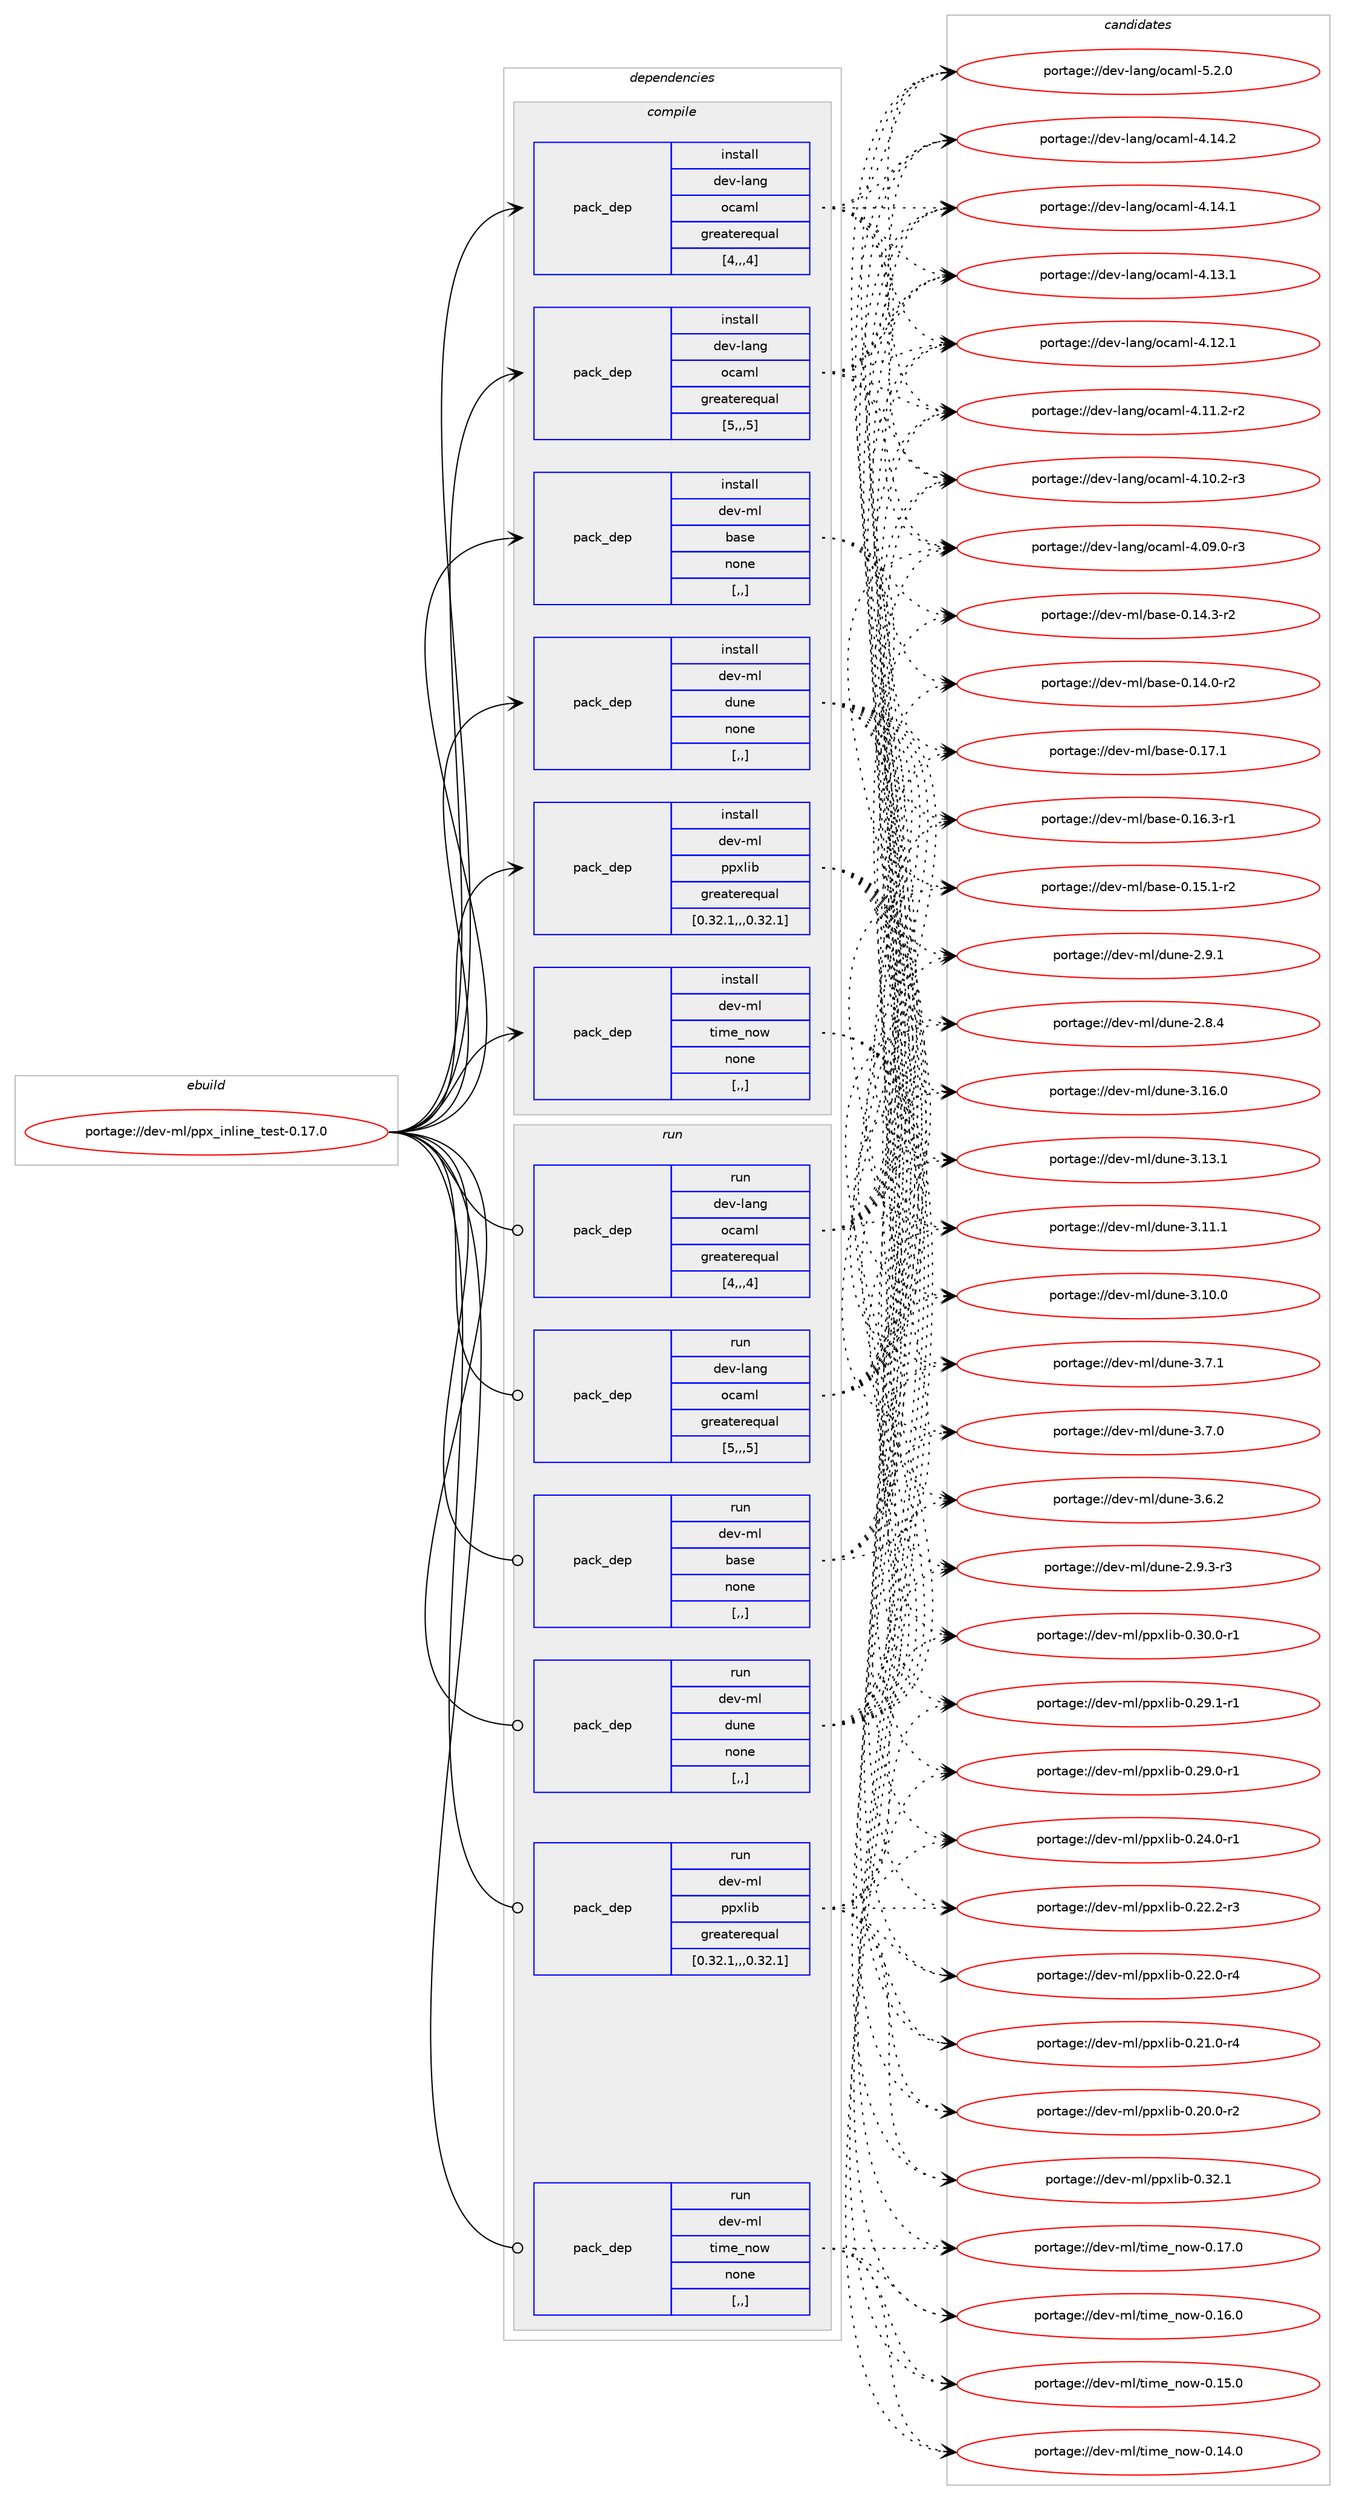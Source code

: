 digraph prolog {

# *************
# Graph options
# *************

newrank=true;
concentrate=true;
compound=true;
graph [rankdir=LR,fontname=Helvetica,fontsize=10,ranksep=1.5];#, ranksep=2.5, nodesep=0.2];
edge  [arrowhead=vee];
node  [fontname=Helvetica,fontsize=10];

# **********
# The ebuild
# **********

subgraph cluster_leftcol {
color=gray;
label=<<i>ebuild</i>>;
id [label="portage://dev-ml/ppx_inline_test-0.17.0", color=red, width=4, href="../dev-ml/ppx_inline_test-0.17.0.svg"];
}

# ****************
# The dependencies
# ****************

subgraph cluster_midcol {
color=gray;
label=<<i>dependencies</i>>;
subgraph cluster_compile {
fillcolor="#eeeeee";
style=filled;
label=<<i>compile</i>>;
subgraph pack92288 {
dependency123264 [label=<<TABLE BORDER="0" CELLBORDER="1" CELLSPACING="0" CELLPADDING="4" WIDTH="220"><TR><TD ROWSPAN="6" CELLPADDING="30">pack_dep</TD></TR><TR><TD WIDTH="110">install</TD></TR><TR><TD>dev-lang</TD></TR><TR><TD>ocaml</TD></TR><TR><TD>greaterequal</TD></TR><TR><TD>[4,,,4]</TD></TR></TABLE>>, shape=none, color=blue];
}
id:e -> dependency123264:w [weight=20,style="solid",arrowhead="vee"];
subgraph pack92289 {
dependency123265 [label=<<TABLE BORDER="0" CELLBORDER="1" CELLSPACING="0" CELLPADDING="4" WIDTH="220"><TR><TD ROWSPAN="6" CELLPADDING="30">pack_dep</TD></TR><TR><TD WIDTH="110">install</TD></TR><TR><TD>dev-lang</TD></TR><TR><TD>ocaml</TD></TR><TR><TD>greaterequal</TD></TR><TR><TD>[5,,,5]</TD></TR></TABLE>>, shape=none, color=blue];
}
id:e -> dependency123265:w [weight=20,style="solid",arrowhead="vee"];
subgraph pack92290 {
dependency123266 [label=<<TABLE BORDER="0" CELLBORDER="1" CELLSPACING="0" CELLPADDING="4" WIDTH="220"><TR><TD ROWSPAN="6" CELLPADDING="30">pack_dep</TD></TR><TR><TD WIDTH="110">install</TD></TR><TR><TD>dev-ml</TD></TR><TR><TD>base</TD></TR><TR><TD>none</TD></TR><TR><TD>[,,]</TD></TR></TABLE>>, shape=none, color=blue];
}
id:e -> dependency123266:w [weight=20,style="solid",arrowhead="vee"];
subgraph pack92291 {
dependency123267 [label=<<TABLE BORDER="0" CELLBORDER="1" CELLSPACING="0" CELLPADDING="4" WIDTH="220"><TR><TD ROWSPAN="6" CELLPADDING="30">pack_dep</TD></TR><TR><TD WIDTH="110">install</TD></TR><TR><TD>dev-ml</TD></TR><TR><TD>dune</TD></TR><TR><TD>none</TD></TR><TR><TD>[,,]</TD></TR></TABLE>>, shape=none, color=blue];
}
id:e -> dependency123267:w [weight=20,style="solid",arrowhead="vee"];
subgraph pack92292 {
dependency123268 [label=<<TABLE BORDER="0" CELLBORDER="1" CELLSPACING="0" CELLPADDING="4" WIDTH="220"><TR><TD ROWSPAN="6" CELLPADDING="30">pack_dep</TD></TR><TR><TD WIDTH="110">install</TD></TR><TR><TD>dev-ml</TD></TR><TR><TD>ppxlib</TD></TR><TR><TD>greaterequal</TD></TR><TR><TD>[0.32.1,,,0.32.1]</TD></TR></TABLE>>, shape=none, color=blue];
}
id:e -> dependency123268:w [weight=20,style="solid",arrowhead="vee"];
subgraph pack92293 {
dependency123269 [label=<<TABLE BORDER="0" CELLBORDER="1" CELLSPACING="0" CELLPADDING="4" WIDTH="220"><TR><TD ROWSPAN="6" CELLPADDING="30">pack_dep</TD></TR><TR><TD WIDTH="110">install</TD></TR><TR><TD>dev-ml</TD></TR><TR><TD>time_now</TD></TR><TR><TD>none</TD></TR><TR><TD>[,,]</TD></TR></TABLE>>, shape=none, color=blue];
}
id:e -> dependency123269:w [weight=20,style="solid",arrowhead="vee"];
}
subgraph cluster_compileandrun {
fillcolor="#eeeeee";
style=filled;
label=<<i>compile and run</i>>;
}
subgraph cluster_run {
fillcolor="#eeeeee";
style=filled;
label=<<i>run</i>>;
subgraph pack92294 {
dependency123270 [label=<<TABLE BORDER="0" CELLBORDER="1" CELLSPACING="0" CELLPADDING="4" WIDTH="220"><TR><TD ROWSPAN="6" CELLPADDING="30">pack_dep</TD></TR><TR><TD WIDTH="110">run</TD></TR><TR><TD>dev-lang</TD></TR><TR><TD>ocaml</TD></TR><TR><TD>greaterequal</TD></TR><TR><TD>[4,,,4]</TD></TR></TABLE>>, shape=none, color=blue];
}
id:e -> dependency123270:w [weight=20,style="solid",arrowhead="odot"];
subgraph pack92295 {
dependency123271 [label=<<TABLE BORDER="0" CELLBORDER="1" CELLSPACING="0" CELLPADDING="4" WIDTH="220"><TR><TD ROWSPAN="6" CELLPADDING="30">pack_dep</TD></TR><TR><TD WIDTH="110">run</TD></TR><TR><TD>dev-lang</TD></TR><TR><TD>ocaml</TD></TR><TR><TD>greaterequal</TD></TR><TR><TD>[5,,,5]</TD></TR></TABLE>>, shape=none, color=blue];
}
id:e -> dependency123271:w [weight=20,style="solid",arrowhead="odot"];
subgraph pack92296 {
dependency123272 [label=<<TABLE BORDER="0" CELLBORDER="1" CELLSPACING="0" CELLPADDING="4" WIDTH="220"><TR><TD ROWSPAN="6" CELLPADDING="30">pack_dep</TD></TR><TR><TD WIDTH="110">run</TD></TR><TR><TD>dev-ml</TD></TR><TR><TD>base</TD></TR><TR><TD>none</TD></TR><TR><TD>[,,]</TD></TR></TABLE>>, shape=none, color=blue];
}
id:e -> dependency123272:w [weight=20,style="solid",arrowhead="odot"];
subgraph pack92297 {
dependency123273 [label=<<TABLE BORDER="0" CELLBORDER="1" CELLSPACING="0" CELLPADDING="4" WIDTH="220"><TR><TD ROWSPAN="6" CELLPADDING="30">pack_dep</TD></TR><TR><TD WIDTH="110">run</TD></TR><TR><TD>dev-ml</TD></TR><TR><TD>dune</TD></TR><TR><TD>none</TD></TR><TR><TD>[,,]</TD></TR></TABLE>>, shape=none, color=blue];
}
id:e -> dependency123273:w [weight=20,style="solid",arrowhead="odot"];
subgraph pack92298 {
dependency123274 [label=<<TABLE BORDER="0" CELLBORDER="1" CELLSPACING="0" CELLPADDING="4" WIDTH="220"><TR><TD ROWSPAN="6" CELLPADDING="30">pack_dep</TD></TR><TR><TD WIDTH="110">run</TD></TR><TR><TD>dev-ml</TD></TR><TR><TD>ppxlib</TD></TR><TR><TD>greaterequal</TD></TR><TR><TD>[0.32.1,,,0.32.1]</TD></TR></TABLE>>, shape=none, color=blue];
}
id:e -> dependency123274:w [weight=20,style="solid",arrowhead="odot"];
subgraph pack92299 {
dependency123275 [label=<<TABLE BORDER="0" CELLBORDER="1" CELLSPACING="0" CELLPADDING="4" WIDTH="220"><TR><TD ROWSPAN="6" CELLPADDING="30">pack_dep</TD></TR><TR><TD WIDTH="110">run</TD></TR><TR><TD>dev-ml</TD></TR><TR><TD>time_now</TD></TR><TR><TD>none</TD></TR><TR><TD>[,,]</TD></TR></TABLE>>, shape=none, color=blue];
}
id:e -> dependency123275:w [weight=20,style="solid",arrowhead="odot"];
}
}

# **************
# The candidates
# **************

subgraph cluster_choices {
rank=same;
color=gray;
label=<<i>candidates</i>>;

subgraph choice92288 {
color=black;
nodesep=1;
choice1001011184510897110103471119997109108455346504648 [label="portage://dev-lang/ocaml-5.2.0", color=red, width=4,href="../dev-lang/ocaml-5.2.0.svg"];
choice100101118451089711010347111999710910845524649524650 [label="portage://dev-lang/ocaml-4.14.2", color=red, width=4,href="../dev-lang/ocaml-4.14.2.svg"];
choice100101118451089711010347111999710910845524649524649 [label="portage://dev-lang/ocaml-4.14.1", color=red, width=4,href="../dev-lang/ocaml-4.14.1.svg"];
choice100101118451089711010347111999710910845524649514649 [label="portage://dev-lang/ocaml-4.13.1", color=red, width=4,href="../dev-lang/ocaml-4.13.1.svg"];
choice100101118451089711010347111999710910845524649504649 [label="portage://dev-lang/ocaml-4.12.1", color=red, width=4,href="../dev-lang/ocaml-4.12.1.svg"];
choice1001011184510897110103471119997109108455246494946504511450 [label="portage://dev-lang/ocaml-4.11.2-r2", color=red, width=4,href="../dev-lang/ocaml-4.11.2-r2.svg"];
choice1001011184510897110103471119997109108455246494846504511451 [label="portage://dev-lang/ocaml-4.10.2-r3", color=red, width=4,href="../dev-lang/ocaml-4.10.2-r3.svg"];
choice1001011184510897110103471119997109108455246485746484511451 [label="portage://dev-lang/ocaml-4.09.0-r3", color=red, width=4,href="../dev-lang/ocaml-4.09.0-r3.svg"];
dependency123264:e -> choice1001011184510897110103471119997109108455346504648:w [style=dotted,weight="100"];
dependency123264:e -> choice100101118451089711010347111999710910845524649524650:w [style=dotted,weight="100"];
dependency123264:e -> choice100101118451089711010347111999710910845524649524649:w [style=dotted,weight="100"];
dependency123264:e -> choice100101118451089711010347111999710910845524649514649:w [style=dotted,weight="100"];
dependency123264:e -> choice100101118451089711010347111999710910845524649504649:w [style=dotted,weight="100"];
dependency123264:e -> choice1001011184510897110103471119997109108455246494946504511450:w [style=dotted,weight="100"];
dependency123264:e -> choice1001011184510897110103471119997109108455246494846504511451:w [style=dotted,weight="100"];
dependency123264:e -> choice1001011184510897110103471119997109108455246485746484511451:w [style=dotted,weight="100"];
}
subgraph choice92289 {
color=black;
nodesep=1;
choice1001011184510897110103471119997109108455346504648 [label="portage://dev-lang/ocaml-5.2.0", color=red, width=4,href="../dev-lang/ocaml-5.2.0.svg"];
choice100101118451089711010347111999710910845524649524650 [label="portage://dev-lang/ocaml-4.14.2", color=red, width=4,href="../dev-lang/ocaml-4.14.2.svg"];
choice100101118451089711010347111999710910845524649524649 [label="portage://dev-lang/ocaml-4.14.1", color=red, width=4,href="../dev-lang/ocaml-4.14.1.svg"];
choice100101118451089711010347111999710910845524649514649 [label="portage://dev-lang/ocaml-4.13.1", color=red, width=4,href="../dev-lang/ocaml-4.13.1.svg"];
choice100101118451089711010347111999710910845524649504649 [label="portage://dev-lang/ocaml-4.12.1", color=red, width=4,href="../dev-lang/ocaml-4.12.1.svg"];
choice1001011184510897110103471119997109108455246494946504511450 [label="portage://dev-lang/ocaml-4.11.2-r2", color=red, width=4,href="../dev-lang/ocaml-4.11.2-r2.svg"];
choice1001011184510897110103471119997109108455246494846504511451 [label="portage://dev-lang/ocaml-4.10.2-r3", color=red, width=4,href="../dev-lang/ocaml-4.10.2-r3.svg"];
choice1001011184510897110103471119997109108455246485746484511451 [label="portage://dev-lang/ocaml-4.09.0-r3", color=red, width=4,href="../dev-lang/ocaml-4.09.0-r3.svg"];
dependency123265:e -> choice1001011184510897110103471119997109108455346504648:w [style=dotted,weight="100"];
dependency123265:e -> choice100101118451089711010347111999710910845524649524650:w [style=dotted,weight="100"];
dependency123265:e -> choice100101118451089711010347111999710910845524649524649:w [style=dotted,weight="100"];
dependency123265:e -> choice100101118451089711010347111999710910845524649514649:w [style=dotted,weight="100"];
dependency123265:e -> choice100101118451089711010347111999710910845524649504649:w [style=dotted,weight="100"];
dependency123265:e -> choice1001011184510897110103471119997109108455246494946504511450:w [style=dotted,weight="100"];
dependency123265:e -> choice1001011184510897110103471119997109108455246494846504511451:w [style=dotted,weight="100"];
dependency123265:e -> choice1001011184510897110103471119997109108455246485746484511451:w [style=dotted,weight="100"];
}
subgraph choice92290 {
color=black;
nodesep=1;
choice1001011184510910847989711510145484649554649 [label="portage://dev-ml/base-0.17.1", color=red, width=4,href="../dev-ml/base-0.17.1.svg"];
choice10010111845109108479897115101454846495446514511449 [label="portage://dev-ml/base-0.16.3-r1", color=red, width=4,href="../dev-ml/base-0.16.3-r1.svg"];
choice10010111845109108479897115101454846495346494511450 [label="portage://dev-ml/base-0.15.1-r2", color=red, width=4,href="../dev-ml/base-0.15.1-r2.svg"];
choice10010111845109108479897115101454846495246514511450 [label="portage://dev-ml/base-0.14.3-r2", color=red, width=4,href="../dev-ml/base-0.14.3-r2.svg"];
choice10010111845109108479897115101454846495246484511450 [label="portage://dev-ml/base-0.14.0-r2", color=red, width=4,href="../dev-ml/base-0.14.0-r2.svg"];
dependency123266:e -> choice1001011184510910847989711510145484649554649:w [style=dotted,weight="100"];
dependency123266:e -> choice10010111845109108479897115101454846495446514511449:w [style=dotted,weight="100"];
dependency123266:e -> choice10010111845109108479897115101454846495346494511450:w [style=dotted,weight="100"];
dependency123266:e -> choice10010111845109108479897115101454846495246514511450:w [style=dotted,weight="100"];
dependency123266:e -> choice10010111845109108479897115101454846495246484511450:w [style=dotted,weight="100"];
}
subgraph choice92291 {
color=black;
nodesep=1;
choice100101118451091084710011711010145514649544648 [label="portage://dev-ml/dune-3.16.0", color=red, width=4,href="../dev-ml/dune-3.16.0.svg"];
choice100101118451091084710011711010145514649514649 [label="portage://dev-ml/dune-3.13.1", color=red, width=4,href="../dev-ml/dune-3.13.1.svg"];
choice100101118451091084710011711010145514649494649 [label="portage://dev-ml/dune-3.11.1", color=red, width=4,href="../dev-ml/dune-3.11.1.svg"];
choice100101118451091084710011711010145514649484648 [label="portage://dev-ml/dune-3.10.0", color=red, width=4,href="../dev-ml/dune-3.10.0.svg"];
choice1001011184510910847100117110101455146554649 [label="portage://dev-ml/dune-3.7.1", color=red, width=4,href="../dev-ml/dune-3.7.1.svg"];
choice1001011184510910847100117110101455146554648 [label="portage://dev-ml/dune-3.7.0", color=red, width=4,href="../dev-ml/dune-3.7.0.svg"];
choice1001011184510910847100117110101455146544650 [label="portage://dev-ml/dune-3.6.2", color=red, width=4,href="../dev-ml/dune-3.6.2.svg"];
choice10010111845109108471001171101014550465746514511451 [label="portage://dev-ml/dune-2.9.3-r3", color=red, width=4,href="../dev-ml/dune-2.9.3-r3.svg"];
choice1001011184510910847100117110101455046574649 [label="portage://dev-ml/dune-2.9.1", color=red, width=4,href="../dev-ml/dune-2.9.1.svg"];
choice1001011184510910847100117110101455046564652 [label="portage://dev-ml/dune-2.8.4", color=red, width=4,href="../dev-ml/dune-2.8.4.svg"];
dependency123267:e -> choice100101118451091084710011711010145514649544648:w [style=dotted,weight="100"];
dependency123267:e -> choice100101118451091084710011711010145514649514649:w [style=dotted,weight="100"];
dependency123267:e -> choice100101118451091084710011711010145514649494649:w [style=dotted,weight="100"];
dependency123267:e -> choice100101118451091084710011711010145514649484648:w [style=dotted,weight="100"];
dependency123267:e -> choice1001011184510910847100117110101455146554649:w [style=dotted,weight="100"];
dependency123267:e -> choice1001011184510910847100117110101455146554648:w [style=dotted,weight="100"];
dependency123267:e -> choice1001011184510910847100117110101455146544650:w [style=dotted,weight="100"];
dependency123267:e -> choice10010111845109108471001171101014550465746514511451:w [style=dotted,weight="100"];
dependency123267:e -> choice1001011184510910847100117110101455046574649:w [style=dotted,weight="100"];
dependency123267:e -> choice1001011184510910847100117110101455046564652:w [style=dotted,weight="100"];
}
subgraph choice92292 {
color=black;
nodesep=1;
choice10010111845109108471121121201081059845484651504649 [label="portage://dev-ml/ppxlib-0.32.1", color=red, width=4,href="../dev-ml/ppxlib-0.32.1.svg"];
choice100101118451091084711211212010810598454846514846484511449 [label="portage://dev-ml/ppxlib-0.30.0-r1", color=red, width=4,href="../dev-ml/ppxlib-0.30.0-r1.svg"];
choice100101118451091084711211212010810598454846505746494511449 [label="portage://dev-ml/ppxlib-0.29.1-r1", color=red, width=4,href="../dev-ml/ppxlib-0.29.1-r1.svg"];
choice100101118451091084711211212010810598454846505746484511449 [label="portage://dev-ml/ppxlib-0.29.0-r1", color=red, width=4,href="../dev-ml/ppxlib-0.29.0-r1.svg"];
choice100101118451091084711211212010810598454846505246484511449 [label="portage://dev-ml/ppxlib-0.24.0-r1", color=red, width=4,href="../dev-ml/ppxlib-0.24.0-r1.svg"];
choice100101118451091084711211212010810598454846505046504511451 [label="portage://dev-ml/ppxlib-0.22.2-r3", color=red, width=4,href="../dev-ml/ppxlib-0.22.2-r3.svg"];
choice100101118451091084711211212010810598454846505046484511452 [label="portage://dev-ml/ppxlib-0.22.0-r4", color=red, width=4,href="../dev-ml/ppxlib-0.22.0-r4.svg"];
choice100101118451091084711211212010810598454846504946484511452 [label="portage://dev-ml/ppxlib-0.21.0-r4", color=red, width=4,href="../dev-ml/ppxlib-0.21.0-r4.svg"];
choice100101118451091084711211212010810598454846504846484511450 [label="portage://dev-ml/ppxlib-0.20.0-r2", color=red, width=4,href="../dev-ml/ppxlib-0.20.0-r2.svg"];
dependency123268:e -> choice10010111845109108471121121201081059845484651504649:w [style=dotted,weight="100"];
dependency123268:e -> choice100101118451091084711211212010810598454846514846484511449:w [style=dotted,weight="100"];
dependency123268:e -> choice100101118451091084711211212010810598454846505746494511449:w [style=dotted,weight="100"];
dependency123268:e -> choice100101118451091084711211212010810598454846505746484511449:w [style=dotted,weight="100"];
dependency123268:e -> choice100101118451091084711211212010810598454846505246484511449:w [style=dotted,weight="100"];
dependency123268:e -> choice100101118451091084711211212010810598454846505046504511451:w [style=dotted,weight="100"];
dependency123268:e -> choice100101118451091084711211212010810598454846505046484511452:w [style=dotted,weight="100"];
dependency123268:e -> choice100101118451091084711211212010810598454846504946484511452:w [style=dotted,weight="100"];
dependency123268:e -> choice100101118451091084711211212010810598454846504846484511450:w [style=dotted,weight="100"];
}
subgraph choice92293 {
color=black;
nodesep=1;
choice10010111845109108471161051091019511011111945484649554648 [label="portage://dev-ml/time_now-0.17.0", color=red, width=4,href="../dev-ml/time_now-0.17.0.svg"];
choice10010111845109108471161051091019511011111945484649544648 [label="portage://dev-ml/time_now-0.16.0", color=red, width=4,href="../dev-ml/time_now-0.16.0.svg"];
choice10010111845109108471161051091019511011111945484649534648 [label="portage://dev-ml/time_now-0.15.0", color=red, width=4,href="../dev-ml/time_now-0.15.0.svg"];
choice10010111845109108471161051091019511011111945484649524648 [label="portage://dev-ml/time_now-0.14.0", color=red, width=4,href="../dev-ml/time_now-0.14.0.svg"];
dependency123269:e -> choice10010111845109108471161051091019511011111945484649554648:w [style=dotted,weight="100"];
dependency123269:e -> choice10010111845109108471161051091019511011111945484649544648:w [style=dotted,weight="100"];
dependency123269:e -> choice10010111845109108471161051091019511011111945484649534648:w [style=dotted,weight="100"];
dependency123269:e -> choice10010111845109108471161051091019511011111945484649524648:w [style=dotted,weight="100"];
}
subgraph choice92294 {
color=black;
nodesep=1;
choice1001011184510897110103471119997109108455346504648 [label="portage://dev-lang/ocaml-5.2.0", color=red, width=4,href="../dev-lang/ocaml-5.2.0.svg"];
choice100101118451089711010347111999710910845524649524650 [label="portage://dev-lang/ocaml-4.14.2", color=red, width=4,href="../dev-lang/ocaml-4.14.2.svg"];
choice100101118451089711010347111999710910845524649524649 [label="portage://dev-lang/ocaml-4.14.1", color=red, width=4,href="../dev-lang/ocaml-4.14.1.svg"];
choice100101118451089711010347111999710910845524649514649 [label="portage://dev-lang/ocaml-4.13.1", color=red, width=4,href="../dev-lang/ocaml-4.13.1.svg"];
choice100101118451089711010347111999710910845524649504649 [label="portage://dev-lang/ocaml-4.12.1", color=red, width=4,href="../dev-lang/ocaml-4.12.1.svg"];
choice1001011184510897110103471119997109108455246494946504511450 [label="portage://dev-lang/ocaml-4.11.2-r2", color=red, width=4,href="../dev-lang/ocaml-4.11.2-r2.svg"];
choice1001011184510897110103471119997109108455246494846504511451 [label="portage://dev-lang/ocaml-4.10.2-r3", color=red, width=4,href="../dev-lang/ocaml-4.10.2-r3.svg"];
choice1001011184510897110103471119997109108455246485746484511451 [label="portage://dev-lang/ocaml-4.09.0-r3", color=red, width=4,href="../dev-lang/ocaml-4.09.0-r3.svg"];
dependency123270:e -> choice1001011184510897110103471119997109108455346504648:w [style=dotted,weight="100"];
dependency123270:e -> choice100101118451089711010347111999710910845524649524650:w [style=dotted,weight="100"];
dependency123270:e -> choice100101118451089711010347111999710910845524649524649:w [style=dotted,weight="100"];
dependency123270:e -> choice100101118451089711010347111999710910845524649514649:w [style=dotted,weight="100"];
dependency123270:e -> choice100101118451089711010347111999710910845524649504649:w [style=dotted,weight="100"];
dependency123270:e -> choice1001011184510897110103471119997109108455246494946504511450:w [style=dotted,weight="100"];
dependency123270:e -> choice1001011184510897110103471119997109108455246494846504511451:w [style=dotted,weight="100"];
dependency123270:e -> choice1001011184510897110103471119997109108455246485746484511451:w [style=dotted,weight="100"];
}
subgraph choice92295 {
color=black;
nodesep=1;
choice1001011184510897110103471119997109108455346504648 [label="portage://dev-lang/ocaml-5.2.0", color=red, width=4,href="../dev-lang/ocaml-5.2.0.svg"];
choice100101118451089711010347111999710910845524649524650 [label="portage://dev-lang/ocaml-4.14.2", color=red, width=4,href="../dev-lang/ocaml-4.14.2.svg"];
choice100101118451089711010347111999710910845524649524649 [label="portage://dev-lang/ocaml-4.14.1", color=red, width=4,href="../dev-lang/ocaml-4.14.1.svg"];
choice100101118451089711010347111999710910845524649514649 [label="portage://dev-lang/ocaml-4.13.1", color=red, width=4,href="../dev-lang/ocaml-4.13.1.svg"];
choice100101118451089711010347111999710910845524649504649 [label="portage://dev-lang/ocaml-4.12.1", color=red, width=4,href="../dev-lang/ocaml-4.12.1.svg"];
choice1001011184510897110103471119997109108455246494946504511450 [label="portage://dev-lang/ocaml-4.11.2-r2", color=red, width=4,href="../dev-lang/ocaml-4.11.2-r2.svg"];
choice1001011184510897110103471119997109108455246494846504511451 [label="portage://dev-lang/ocaml-4.10.2-r3", color=red, width=4,href="../dev-lang/ocaml-4.10.2-r3.svg"];
choice1001011184510897110103471119997109108455246485746484511451 [label="portage://dev-lang/ocaml-4.09.0-r3", color=red, width=4,href="../dev-lang/ocaml-4.09.0-r3.svg"];
dependency123271:e -> choice1001011184510897110103471119997109108455346504648:w [style=dotted,weight="100"];
dependency123271:e -> choice100101118451089711010347111999710910845524649524650:w [style=dotted,weight="100"];
dependency123271:e -> choice100101118451089711010347111999710910845524649524649:w [style=dotted,weight="100"];
dependency123271:e -> choice100101118451089711010347111999710910845524649514649:w [style=dotted,weight="100"];
dependency123271:e -> choice100101118451089711010347111999710910845524649504649:w [style=dotted,weight="100"];
dependency123271:e -> choice1001011184510897110103471119997109108455246494946504511450:w [style=dotted,weight="100"];
dependency123271:e -> choice1001011184510897110103471119997109108455246494846504511451:w [style=dotted,weight="100"];
dependency123271:e -> choice1001011184510897110103471119997109108455246485746484511451:w [style=dotted,weight="100"];
}
subgraph choice92296 {
color=black;
nodesep=1;
choice1001011184510910847989711510145484649554649 [label="portage://dev-ml/base-0.17.1", color=red, width=4,href="../dev-ml/base-0.17.1.svg"];
choice10010111845109108479897115101454846495446514511449 [label="portage://dev-ml/base-0.16.3-r1", color=red, width=4,href="../dev-ml/base-0.16.3-r1.svg"];
choice10010111845109108479897115101454846495346494511450 [label="portage://dev-ml/base-0.15.1-r2", color=red, width=4,href="../dev-ml/base-0.15.1-r2.svg"];
choice10010111845109108479897115101454846495246514511450 [label="portage://dev-ml/base-0.14.3-r2", color=red, width=4,href="../dev-ml/base-0.14.3-r2.svg"];
choice10010111845109108479897115101454846495246484511450 [label="portage://dev-ml/base-0.14.0-r2", color=red, width=4,href="../dev-ml/base-0.14.0-r2.svg"];
dependency123272:e -> choice1001011184510910847989711510145484649554649:w [style=dotted,weight="100"];
dependency123272:e -> choice10010111845109108479897115101454846495446514511449:w [style=dotted,weight="100"];
dependency123272:e -> choice10010111845109108479897115101454846495346494511450:w [style=dotted,weight="100"];
dependency123272:e -> choice10010111845109108479897115101454846495246514511450:w [style=dotted,weight="100"];
dependency123272:e -> choice10010111845109108479897115101454846495246484511450:w [style=dotted,weight="100"];
}
subgraph choice92297 {
color=black;
nodesep=1;
choice100101118451091084710011711010145514649544648 [label="portage://dev-ml/dune-3.16.0", color=red, width=4,href="../dev-ml/dune-3.16.0.svg"];
choice100101118451091084710011711010145514649514649 [label="portage://dev-ml/dune-3.13.1", color=red, width=4,href="../dev-ml/dune-3.13.1.svg"];
choice100101118451091084710011711010145514649494649 [label="portage://dev-ml/dune-3.11.1", color=red, width=4,href="../dev-ml/dune-3.11.1.svg"];
choice100101118451091084710011711010145514649484648 [label="portage://dev-ml/dune-3.10.0", color=red, width=4,href="../dev-ml/dune-3.10.0.svg"];
choice1001011184510910847100117110101455146554649 [label="portage://dev-ml/dune-3.7.1", color=red, width=4,href="../dev-ml/dune-3.7.1.svg"];
choice1001011184510910847100117110101455146554648 [label="portage://dev-ml/dune-3.7.0", color=red, width=4,href="../dev-ml/dune-3.7.0.svg"];
choice1001011184510910847100117110101455146544650 [label="portage://dev-ml/dune-3.6.2", color=red, width=4,href="../dev-ml/dune-3.6.2.svg"];
choice10010111845109108471001171101014550465746514511451 [label="portage://dev-ml/dune-2.9.3-r3", color=red, width=4,href="../dev-ml/dune-2.9.3-r3.svg"];
choice1001011184510910847100117110101455046574649 [label="portage://dev-ml/dune-2.9.1", color=red, width=4,href="../dev-ml/dune-2.9.1.svg"];
choice1001011184510910847100117110101455046564652 [label="portage://dev-ml/dune-2.8.4", color=red, width=4,href="../dev-ml/dune-2.8.4.svg"];
dependency123273:e -> choice100101118451091084710011711010145514649544648:w [style=dotted,weight="100"];
dependency123273:e -> choice100101118451091084710011711010145514649514649:w [style=dotted,weight="100"];
dependency123273:e -> choice100101118451091084710011711010145514649494649:w [style=dotted,weight="100"];
dependency123273:e -> choice100101118451091084710011711010145514649484648:w [style=dotted,weight="100"];
dependency123273:e -> choice1001011184510910847100117110101455146554649:w [style=dotted,weight="100"];
dependency123273:e -> choice1001011184510910847100117110101455146554648:w [style=dotted,weight="100"];
dependency123273:e -> choice1001011184510910847100117110101455146544650:w [style=dotted,weight="100"];
dependency123273:e -> choice10010111845109108471001171101014550465746514511451:w [style=dotted,weight="100"];
dependency123273:e -> choice1001011184510910847100117110101455046574649:w [style=dotted,weight="100"];
dependency123273:e -> choice1001011184510910847100117110101455046564652:w [style=dotted,weight="100"];
}
subgraph choice92298 {
color=black;
nodesep=1;
choice10010111845109108471121121201081059845484651504649 [label="portage://dev-ml/ppxlib-0.32.1", color=red, width=4,href="../dev-ml/ppxlib-0.32.1.svg"];
choice100101118451091084711211212010810598454846514846484511449 [label="portage://dev-ml/ppxlib-0.30.0-r1", color=red, width=4,href="../dev-ml/ppxlib-0.30.0-r1.svg"];
choice100101118451091084711211212010810598454846505746494511449 [label="portage://dev-ml/ppxlib-0.29.1-r1", color=red, width=4,href="../dev-ml/ppxlib-0.29.1-r1.svg"];
choice100101118451091084711211212010810598454846505746484511449 [label="portage://dev-ml/ppxlib-0.29.0-r1", color=red, width=4,href="../dev-ml/ppxlib-0.29.0-r1.svg"];
choice100101118451091084711211212010810598454846505246484511449 [label="portage://dev-ml/ppxlib-0.24.0-r1", color=red, width=4,href="../dev-ml/ppxlib-0.24.0-r1.svg"];
choice100101118451091084711211212010810598454846505046504511451 [label="portage://dev-ml/ppxlib-0.22.2-r3", color=red, width=4,href="../dev-ml/ppxlib-0.22.2-r3.svg"];
choice100101118451091084711211212010810598454846505046484511452 [label="portage://dev-ml/ppxlib-0.22.0-r4", color=red, width=4,href="../dev-ml/ppxlib-0.22.0-r4.svg"];
choice100101118451091084711211212010810598454846504946484511452 [label="portage://dev-ml/ppxlib-0.21.0-r4", color=red, width=4,href="../dev-ml/ppxlib-0.21.0-r4.svg"];
choice100101118451091084711211212010810598454846504846484511450 [label="portage://dev-ml/ppxlib-0.20.0-r2", color=red, width=4,href="../dev-ml/ppxlib-0.20.0-r2.svg"];
dependency123274:e -> choice10010111845109108471121121201081059845484651504649:w [style=dotted,weight="100"];
dependency123274:e -> choice100101118451091084711211212010810598454846514846484511449:w [style=dotted,weight="100"];
dependency123274:e -> choice100101118451091084711211212010810598454846505746494511449:w [style=dotted,weight="100"];
dependency123274:e -> choice100101118451091084711211212010810598454846505746484511449:w [style=dotted,weight="100"];
dependency123274:e -> choice100101118451091084711211212010810598454846505246484511449:w [style=dotted,weight="100"];
dependency123274:e -> choice100101118451091084711211212010810598454846505046504511451:w [style=dotted,weight="100"];
dependency123274:e -> choice100101118451091084711211212010810598454846505046484511452:w [style=dotted,weight="100"];
dependency123274:e -> choice100101118451091084711211212010810598454846504946484511452:w [style=dotted,weight="100"];
dependency123274:e -> choice100101118451091084711211212010810598454846504846484511450:w [style=dotted,weight="100"];
}
subgraph choice92299 {
color=black;
nodesep=1;
choice10010111845109108471161051091019511011111945484649554648 [label="portage://dev-ml/time_now-0.17.0", color=red, width=4,href="../dev-ml/time_now-0.17.0.svg"];
choice10010111845109108471161051091019511011111945484649544648 [label="portage://dev-ml/time_now-0.16.0", color=red, width=4,href="../dev-ml/time_now-0.16.0.svg"];
choice10010111845109108471161051091019511011111945484649534648 [label="portage://dev-ml/time_now-0.15.0", color=red, width=4,href="../dev-ml/time_now-0.15.0.svg"];
choice10010111845109108471161051091019511011111945484649524648 [label="portage://dev-ml/time_now-0.14.0", color=red, width=4,href="../dev-ml/time_now-0.14.0.svg"];
dependency123275:e -> choice10010111845109108471161051091019511011111945484649554648:w [style=dotted,weight="100"];
dependency123275:e -> choice10010111845109108471161051091019511011111945484649544648:w [style=dotted,weight="100"];
dependency123275:e -> choice10010111845109108471161051091019511011111945484649534648:w [style=dotted,weight="100"];
dependency123275:e -> choice10010111845109108471161051091019511011111945484649524648:w [style=dotted,weight="100"];
}
}

}
